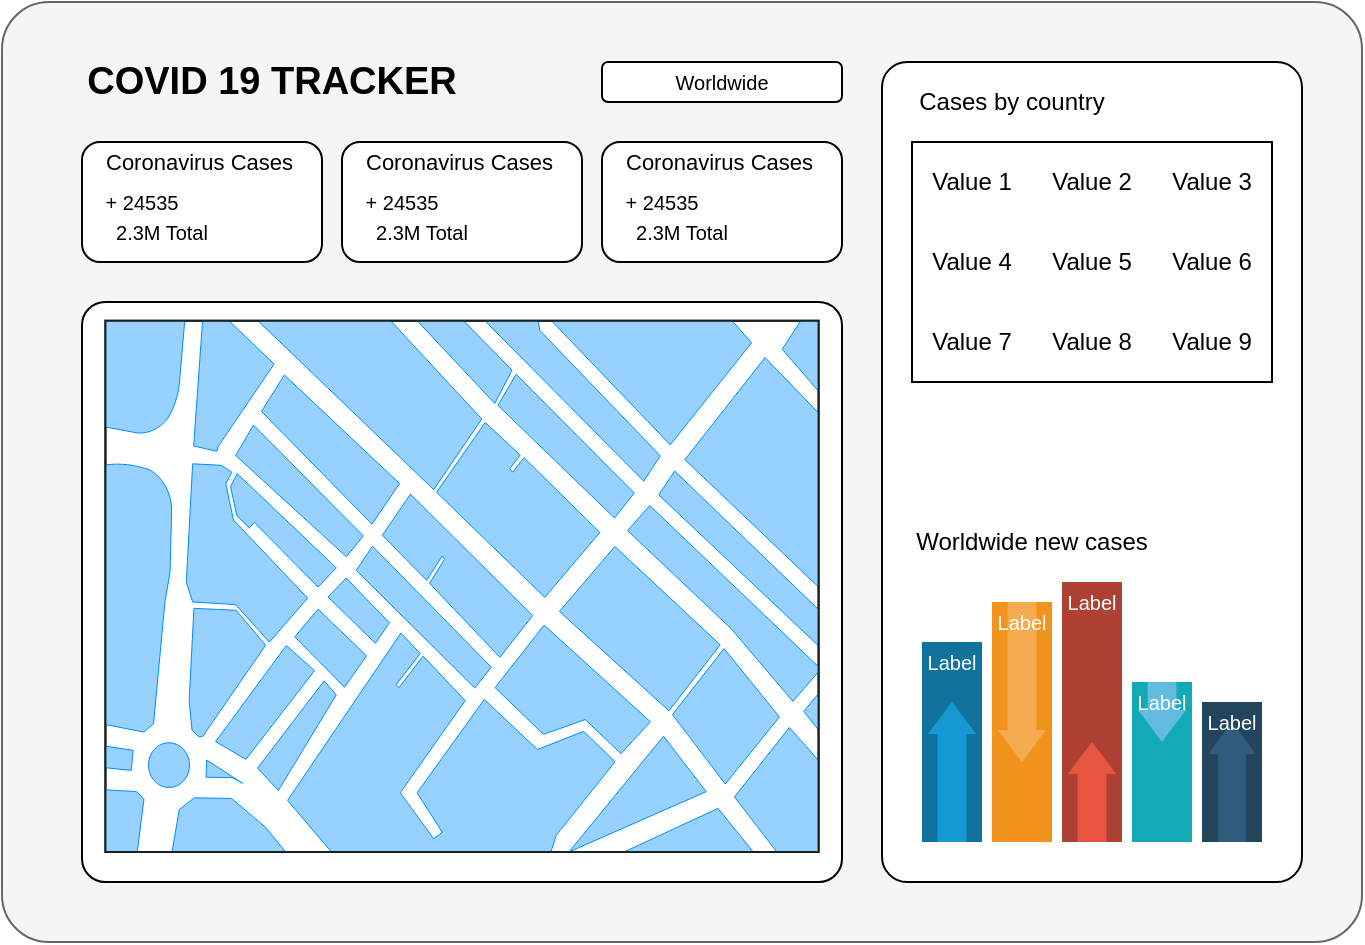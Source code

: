 <mxfile version="13.7.5" type="github">
  <diagram id="C5RBs43oDa-KdzZeNtuy" name="Page-1">
    <mxGraphModel dx="1021" dy="613" grid="1" gridSize="10" guides="1" tooltips="1" connect="1" arrows="1" fold="1" page="1" pageScale="1" pageWidth="827" pageHeight="1169" math="0" shadow="0">
      <root>
        <mxCell id="WIyWlLk6GJQsqaUBKTNV-0" />
        <mxCell id="WIyWlLk6GJQsqaUBKTNV-1" parent="WIyWlLk6GJQsqaUBKTNV-0" />
        <mxCell id="DoUJxfAcPTpv_2sH0gd5-36" value="" style="rounded=1;whiteSpace=wrap;html=1;fillColor=#f5f5f5;strokeColor=#666666;fontColor=#333333;arcSize=5;" vertex="1" parent="WIyWlLk6GJQsqaUBKTNV-1">
          <mxGeometry x="120" y="40" width="680" height="470" as="geometry" />
        </mxCell>
        <mxCell id="DoUJxfAcPTpv_2sH0gd5-37" value="&lt;font size=&quot;1&quot;&gt;&lt;b style=&quot;font-size: 19px&quot;&gt;COVID 19 TRACKER&lt;/b&gt;&lt;/font&gt;" style="text;html=1;strokeColor=none;fillColor=none;align=center;verticalAlign=middle;whiteSpace=wrap;rounded=0;" vertex="1" parent="WIyWlLk6GJQsqaUBKTNV-1">
          <mxGeometry x="150" y="70" width="210" height="20" as="geometry" />
        </mxCell>
        <mxCell id="DoUJxfAcPTpv_2sH0gd5-38" value="&lt;div&gt;&lt;span style=&quot;font-size: 10px&quot;&gt;Worldwide&lt;/span&gt;&lt;/div&gt;" style="rounded=1;whiteSpace=wrap;html=1;align=center;" vertex="1" parent="WIyWlLk6GJQsqaUBKTNV-1">
          <mxGeometry x="420" y="70" width="120" height="20" as="geometry" />
        </mxCell>
        <mxCell id="DoUJxfAcPTpv_2sH0gd5-39" value="" style="rounded=1;whiteSpace=wrap;html=1;" vertex="1" parent="WIyWlLk6GJQsqaUBKTNV-1">
          <mxGeometry x="160" y="110" width="120" height="60" as="geometry" />
        </mxCell>
        <mxCell id="DoUJxfAcPTpv_2sH0gd5-40" value="&lt;font style=&quot;font-size: 11px&quot;&gt;Coronavirus Cases&lt;/font&gt;" style="text;html=1;strokeColor=none;fillColor=none;align=left;verticalAlign=middle;whiteSpace=wrap;rounded=0;" vertex="1" parent="WIyWlLk6GJQsqaUBKTNV-1">
          <mxGeometry x="170" y="110" width="100" height="20" as="geometry" />
        </mxCell>
        <mxCell id="DoUJxfAcPTpv_2sH0gd5-41" value="&lt;font style=&quot;font-size: 10px&quot;&gt;+ 24535&lt;/font&gt;" style="text;html=1;strokeColor=none;fillColor=none;align=center;verticalAlign=middle;whiteSpace=wrap;rounded=0;" vertex="1" parent="WIyWlLk6GJQsqaUBKTNV-1">
          <mxGeometry x="160" y="135" width="60" height="10" as="geometry" />
        </mxCell>
        <mxCell id="DoUJxfAcPTpv_2sH0gd5-42" value="&lt;font style=&quot;font-size: 10px&quot;&gt;2.3M Total&lt;/font&gt;" style="text;html=1;strokeColor=none;fillColor=none;align=center;verticalAlign=middle;whiteSpace=wrap;rounded=0;" vertex="1" parent="WIyWlLk6GJQsqaUBKTNV-1">
          <mxGeometry x="170" y="150" width="60" height="10" as="geometry" />
        </mxCell>
        <mxCell id="DoUJxfAcPTpv_2sH0gd5-43" value="" style="rounded=1;whiteSpace=wrap;html=1;" vertex="1" parent="WIyWlLk6GJQsqaUBKTNV-1">
          <mxGeometry x="290" y="110" width="120" height="60" as="geometry" />
        </mxCell>
        <mxCell id="DoUJxfAcPTpv_2sH0gd5-44" value="&lt;font style=&quot;font-size: 11px&quot;&gt;Coronavirus Cases&lt;/font&gt;" style="text;html=1;strokeColor=none;fillColor=none;align=left;verticalAlign=middle;whiteSpace=wrap;rounded=0;" vertex="1" parent="WIyWlLk6GJQsqaUBKTNV-1">
          <mxGeometry x="300" y="110" width="100" height="20" as="geometry" />
        </mxCell>
        <mxCell id="DoUJxfAcPTpv_2sH0gd5-45" value="&lt;font style=&quot;font-size: 10px&quot;&gt;+ 24535&lt;/font&gt;" style="text;html=1;strokeColor=none;fillColor=none;align=center;verticalAlign=middle;whiteSpace=wrap;rounded=0;" vertex="1" parent="WIyWlLk6GJQsqaUBKTNV-1">
          <mxGeometry x="290" y="135" width="60" height="10" as="geometry" />
        </mxCell>
        <mxCell id="DoUJxfAcPTpv_2sH0gd5-46" value="&lt;font style=&quot;font-size: 10px&quot;&gt;2.3M Total&lt;/font&gt;" style="text;html=1;strokeColor=none;fillColor=none;align=center;verticalAlign=middle;whiteSpace=wrap;rounded=0;" vertex="1" parent="WIyWlLk6GJQsqaUBKTNV-1">
          <mxGeometry x="300" y="150" width="60" height="10" as="geometry" />
        </mxCell>
        <mxCell id="DoUJxfAcPTpv_2sH0gd5-47" value="" style="rounded=1;whiteSpace=wrap;html=1;" vertex="1" parent="WIyWlLk6GJQsqaUBKTNV-1">
          <mxGeometry x="420" y="110" width="120" height="60" as="geometry" />
        </mxCell>
        <mxCell id="DoUJxfAcPTpv_2sH0gd5-48" value="&lt;font style=&quot;font-size: 11px&quot;&gt;Coronavirus Cases&lt;/font&gt;" style="text;html=1;strokeColor=none;fillColor=none;align=left;verticalAlign=middle;whiteSpace=wrap;rounded=0;" vertex="1" parent="WIyWlLk6GJQsqaUBKTNV-1">
          <mxGeometry x="430" y="110" width="100" height="20" as="geometry" />
        </mxCell>
        <mxCell id="DoUJxfAcPTpv_2sH0gd5-49" value="&lt;font style=&quot;font-size: 10px&quot;&gt;+ 24535&lt;/font&gt;" style="text;html=1;strokeColor=none;fillColor=none;align=center;verticalAlign=middle;whiteSpace=wrap;rounded=0;" vertex="1" parent="WIyWlLk6GJQsqaUBKTNV-1">
          <mxGeometry x="420" y="135" width="60" height="10" as="geometry" />
        </mxCell>
        <mxCell id="DoUJxfAcPTpv_2sH0gd5-50" value="&lt;font style=&quot;font-size: 10px&quot;&gt;2.3M Total&lt;/font&gt;" style="text;html=1;strokeColor=none;fillColor=none;align=center;verticalAlign=middle;whiteSpace=wrap;rounded=0;" vertex="1" parent="WIyWlLk6GJQsqaUBKTNV-1">
          <mxGeometry x="430" y="150" width="60" height="10" as="geometry" />
        </mxCell>
        <mxCell id="DoUJxfAcPTpv_2sH0gd5-51" value="" style="rounded=1;whiteSpace=wrap;html=1;arcSize=4;" vertex="1" parent="WIyWlLk6GJQsqaUBKTNV-1">
          <mxGeometry x="160" y="190" width="380" height="290" as="geometry" />
        </mxCell>
        <mxCell id="DoUJxfAcPTpv_2sH0gd5-52" value="" style="verticalLabelPosition=bottom;verticalAlign=top;html=1;shadow=0;dashed=0;strokeWidth=1;shape=mxgraph.ios.iBgMap;strokeColor=#18211b;strokeColor2=#008cff;fillColor2=#96D1FF;rotation=-90;" vertex="1" parent="WIyWlLk6GJQsqaUBKTNV-1">
          <mxGeometry x="217.19" y="153.9" width="265.62" height="356.57" as="geometry" />
        </mxCell>
        <mxCell id="DoUJxfAcPTpv_2sH0gd5-53" value="" style="rounded=1;whiteSpace=wrap;html=1;arcSize=6;" vertex="1" parent="WIyWlLk6GJQsqaUBKTNV-1">
          <mxGeometry x="560" y="70" width="210" height="410" as="geometry" />
        </mxCell>
        <mxCell id="DoUJxfAcPTpv_2sH0gd5-54" value="Cases by country" style="text;html=1;strokeColor=none;fillColor=none;align=center;verticalAlign=middle;whiteSpace=wrap;rounded=0;" vertex="1" parent="WIyWlLk6GJQsqaUBKTNV-1">
          <mxGeometry x="570" y="80" width="110" height="20" as="geometry" />
        </mxCell>
        <mxCell id="DoUJxfAcPTpv_2sH0gd5-55" value="Worldwide new cases" style="text;html=1;strokeColor=none;fillColor=none;align=center;verticalAlign=middle;whiteSpace=wrap;rounded=0;" vertex="1" parent="WIyWlLk6GJQsqaUBKTNV-1">
          <mxGeometry x="570" y="300" width="130" height="20" as="geometry" />
        </mxCell>
        <mxCell id="DoUJxfAcPTpv_2sH0gd5-74" value="" style="fillColor=#10739E;strokeColor=none;" vertex="1" parent="WIyWlLk6GJQsqaUBKTNV-1">
          <mxGeometry x="580" y="360" width="30" height="100" as="geometry" />
        </mxCell>
        <mxCell id="DoUJxfAcPTpv_2sH0gd5-75" value="" style="shape=mxgraph.arrows2.arrow;dy=0.4;dx=16;notch=0;direction=north;fillColor=#1699D3;strokeColor=none;" vertex="1" parent="DoUJxfAcPTpv_2sH0gd5-74">
          <mxGeometry x="3" y="30" width="24" height="70" as="geometry" />
        </mxCell>
        <mxCell id="DoUJxfAcPTpv_2sH0gd5-76" value="Label" style="text;html=1;align=center;verticalAlign=middle;whiteSpace=wrap;fontColor=#FFFFFF;fontSize=10;" vertex="1" parent="DoUJxfAcPTpv_2sH0gd5-74">
          <mxGeometry width="30" height="20" as="geometry" />
        </mxCell>
        <mxCell id="DoUJxfAcPTpv_2sH0gd5-77" value="" style="fillColor=#F2931E;strokeColor=none;" vertex="1" parent="WIyWlLk6GJQsqaUBKTNV-1">
          <mxGeometry x="615" y="340" width="30" height="120" as="geometry" />
        </mxCell>
        <mxCell id="DoUJxfAcPTpv_2sH0gd5-78" value="" style="shape=mxgraph.arrows2.arrow;dy=0.4;dx=16;notch=0;direction=south;fillColor=#F5AB50;strokeColor=none;" vertex="1" parent="DoUJxfAcPTpv_2sH0gd5-77">
          <mxGeometry x="3" width="24" height="80" as="geometry" />
        </mxCell>
        <mxCell id="DoUJxfAcPTpv_2sH0gd5-79" value="Label" style="text;html=1;align=center;verticalAlign=middle;whiteSpace=wrap;fontColor=#FFFFFF;fontSize=10;" vertex="1" parent="DoUJxfAcPTpv_2sH0gd5-77">
          <mxGeometry width="30" height="20" as="geometry" />
        </mxCell>
        <mxCell id="DoUJxfAcPTpv_2sH0gd5-80" value="" style="fillColor=#AE4132;strokeColor=none;" vertex="1" parent="WIyWlLk6GJQsqaUBKTNV-1">
          <mxGeometry x="650" y="330" width="30" height="130" as="geometry" />
        </mxCell>
        <mxCell id="DoUJxfAcPTpv_2sH0gd5-81" value="" style="shape=mxgraph.arrows2.arrow;dy=0.4;dx=16;notch=0;direction=north;fillColor=#E85642;strokeColor=none;" vertex="1" parent="DoUJxfAcPTpv_2sH0gd5-80">
          <mxGeometry x="3" y="80" width="24" height="50" as="geometry" />
        </mxCell>
        <mxCell id="DoUJxfAcPTpv_2sH0gd5-82" value="Label" style="text;html=1;align=center;verticalAlign=middle;whiteSpace=wrap;fontColor=#FFFFFF;fontSize=10;" vertex="1" parent="DoUJxfAcPTpv_2sH0gd5-80">
          <mxGeometry width="30" height="20" as="geometry" />
        </mxCell>
        <mxCell id="DoUJxfAcPTpv_2sH0gd5-83" value="" style="fillColor=#12AAB5;strokeColor=none;" vertex="1" parent="WIyWlLk6GJQsqaUBKTNV-1">
          <mxGeometry x="685" y="380" width="30" height="80" as="geometry" />
        </mxCell>
        <mxCell id="DoUJxfAcPTpv_2sH0gd5-84" value="" style="shape=mxgraph.arrows2.arrow;dy=0.4;dx=16;notch=0;direction=south;fillColor=#64BBE2;strokeColor=none;" vertex="1" parent="DoUJxfAcPTpv_2sH0gd5-83">
          <mxGeometry x="3" width="24" height="30" as="geometry" />
        </mxCell>
        <mxCell id="DoUJxfAcPTpv_2sH0gd5-85" value="Label" style="text;html=1;align=center;verticalAlign=middle;whiteSpace=wrap;fontColor=#FFFFFF;fontSize=10;" vertex="1" parent="DoUJxfAcPTpv_2sH0gd5-83">
          <mxGeometry width="30" height="20" as="geometry" />
        </mxCell>
        <mxCell id="DoUJxfAcPTpv_2sH0gd5-86" value="" style="fillColor=#23445D;strokeColor=none;" vertex="1" parent="WIyWlLk6GJQsqaUBKTNV-1">
          <mxGeometry x="720" y="390" width="30" height="70" as="geometry" />
        </mxCell>
        <mxCell id="DoUJxfAcPTpv_2sH0gd5-87" value="" style="shape=mxgraph.arrows2.arrow;dy=0.4;dx=16;notch=0;direction=north;fillColor=#2F5B7C;strokeColor=none;" vertex="1" parent="DoUJxfAcPTpv_2sH0gd5-86">
          <mxGeometry x="3" y="10" width="24" height="60" as="geometry" />
        </mxCell>
        <mxCell id="DoUJxfAcPTpv_2sH0gd5-88" value="Label" style="text;html=1;align=center;verticalAlign=middle;whiteSpace=wrap;fontColor=#FFFFFF;fontSize=10;" vertex="1" parent="DoUJxfAcPTpv_2sH0gd5-86">
          <mxGeometry width="30" height="20" as="geometry" />
        </mxCell>
        <mxCell id="DoUJxfAcPTpv_2sH0gd5-89" value="" style="shape=table;html=1;whiteSpace=wrap;startSize=0;container=1;collapsible=0;childLayout=tableLayout;columnLines=0;rowLines=0;" vertex="1" parent="WIyWlLk6GJQsqaUBKTNV-1">
          <mxGeometry x="575" y="110" width="180" height="120" as="geometry" />
        </mxCell>
        <mxCell id="DoUJxfAcPTpv_2sH0gd5-90" value="" style="shape=partialRectangle;html=1;whiteSpace=wrap;collapsible=0;dropTarget=0;pointerEvents=0;fillColor=none;top=0;left=0;bottom=0;right=0;points=[[0,0.5],[1,0.5]];portConstraint=eastwest;" vertex="1" parent="DoUJxfAcPTpv_2sH0gd5-89">
          <mxGeometry width="180" height="40" as="geometry" />
        </mxCell>
        <mxCell id="DoUJxfAcPTpv_2sH0gd5-91" value="Value 1" style="shape=partialRectangle;html=1;whiteSpace=wrap;connectable=0;fillColor=none;top=0;left=0;bottom=0;right=0;overflow=hidden;" vertex="1" parent="DoUJxfAcPTpv_2sH0gd5-90">
          <mxGeometry width="60" height="40" as="geometry" />
        </mxCell>
        <mxCell id="DoUJxfAcPTpv_2sH0gd5-92" value="Value 2" style="shape=partialRectangle;html=1;whiteSpace=wrap;connectable=0;fillColor=none;top=0;left=0;bottom=0;right=0;overflow=hidden;" vertex="1" parent="DoUJxfAcPTpv_2sH0gd5-90">
          <mxGeometry x="60" width="60" height="40" as="geometry" />
        </mxCell>
        <mxCell id="DoUJxfAcPTpv_2sH0gd5-93" value="Value 3" style="shape=partialRectangle;html=1;whiteSpace=wrap;connectable=0;fillColor=none;top=0;left=0;bottom=0;right=0;overflow=hidden;" vertex="1" parent="DoUJxfAcPTpv_2sH0gd5-90">
          <mxGeometry x="120" width="60" height="40" as="geometry" />
        </mxCell>
        <mxCell id="DoUJxfAcPTpv_2sH0gd5-94" value="" style="shape=partialRectangle;html=1;whiteSpace=wrap;collapsible=0;dropTarget=0;pointerEvents=0;fillColor=none;top=0;left=0;bottom=0;right=0;points=[[0,0.5],[1,0.5]];portConstraint=eastwest;" vertex="1" parent="DoUJxfAcPTpv_2sH0gd5-89">
          <mxGeometry y="40" width="180" height="40" as="geometry" />
        </mxCell>
        <mxCell id="DoUJxfAcPTpv_2sH0gd5-95" value="Value 4" style="shape=partialRectangle;html=1;whiteSpace=wrap;connectable=0;fillColor=none;top=0;left=0;bottom=0;right=0;overflow=hidden;" vertex="1" parent="DoUJxfAcPTpv_2sH0gd5-94">
          <mxGeometry width="60" height="40" as="geometry" />
        </mxCell>
        <mxCell id="DoUJxfAcPTpv_2sH0gd5-96" value="Value 5" style="shape=partialRectangle;html=1;whiteSpace=wrap;connectable=0;fillColor=none;top=0;left=0;bottom=0;right=0;overflow=hidden;" vertex="1" parent="DoUJxfAcPTpv_2sH0gd5-94">
          <mxGeometry x="60" width="60" height="40" as="geometry" />
        </mxCell>
        <mxCell id="DoUJxfAcPTpv_2sH0gd5-97" value="Value 6" style="shape=partialRectangle;html=1;whiteSpace=wrap;connectable=0;fillColor=none;top=0;left=0;bottom=0;right=0;overflow=hidden;" vertex="1" parent="DoUJxfAcPTpv_2sH0gd5-94">
          <mxGeometry x="120" width="60" height="40" as="geometry" />
        </mxCell>
        <mxCell id="DoUJxfAcPTpv_2sH0gd5-98" value="" style="shape=partialRectangle;html=1;whiteSpace=wrap;collapsible=0;dropTarget=0;pointerEvents=0;fillColor=none;top=0;left=0;bottom=0;right=0;points=[[0,0.5],[1,0.5]];portConstraint=eastwest;" vertex="1" parent="DoUJxfAcPTpv_2sH0gd5-89">
          <mxGeometry y="80" width="180" height="40" as="geometry" />
        </mxCell>
        <mxCell id="DoUJxfAcPTpv_2sH0gd5-99" value="Value 7" style="shape=partialRectangle;html=1;whiteSpace=wrap;connectable=0;fillColor=none;top=0;left=0;bottom=0;right=0;overflow=hidden;" vertex="1" parent="DoUJxfAcPTpv_2sH0gd5-98">
          <mxGeometry width="60" height="40" as="geometry" />
        </mxCell>
        <mxCell id="DoUJxfAcPTpv_2sH0gd5-100" value="Value 8" style="shape=partialRectangle;html=1;whiteSpace=wrap;connectable=0;fillColor=none;top=0;left=0;bottom=0;right=0;overflow=hidden;" vertex="1" parent="DoUJxfAcPTpv_2sH0gd5-98">
          <mxGeometry x="60" width="60" height="40" as="geometry" />
        </mxCell>
        <mxCell id="DoUJxfAcPTpv_2sH0gd5-101" value="Value 9" style="shape=partialRectangle;html=1;whiteSpace=wrap;connectable=0;fillColor=none;top=0;left=0;bottom=0;right=0;overflow=hidden;" vertex="1" parent="DoUJxfAcPTpv_2sH0gd5-98">
          <mxGeometry x="120" width="60" height="40" as="geometry" />
        </mxCell>
      </root>
    </mxGraphModel>
  </diagram>
</mxfile>
